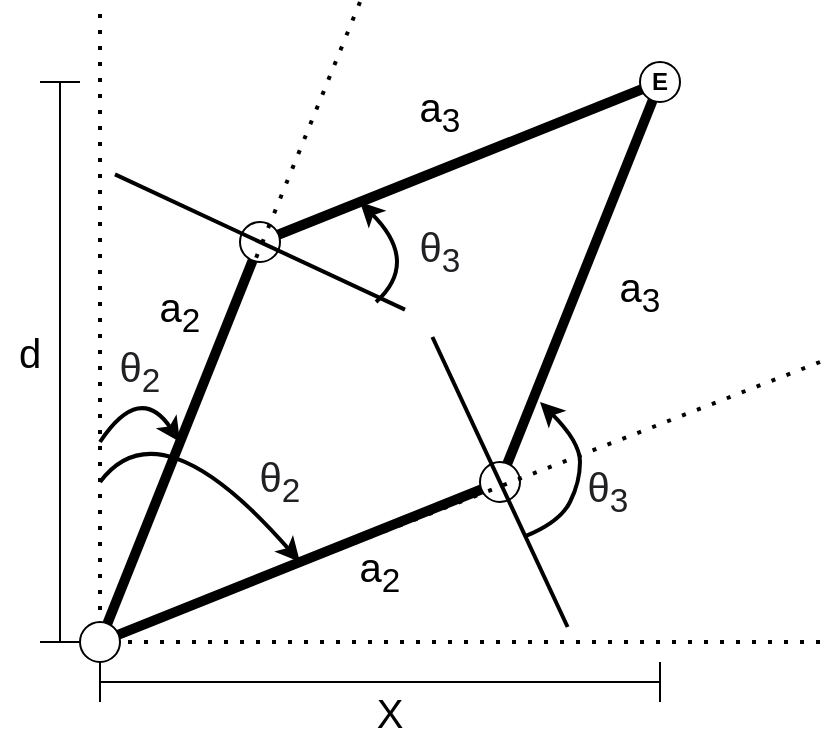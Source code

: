 <mxfile version="16.2.1" type="github">
  <diagram id="mYsQa7o6rloD11eUMH3y" name="Page-1">
    <mxGraphModel dx="1422" dy="762" grid="1" gridSize="10" guides="1" tooltips="1" connect="1" arrows="1" fold="1" page="1" pageScale="1" pageWidth="827" pageHeight="1169" math="0" shadow="0">
      <root>
        <mxCell id="0" />
        <mxCell id="1" parent="0" />
        <mxCell id="Yh3Dx7aPhnNl5TnsE3OP-1" value="" style="endArrow=none;html=1;rounded=0;strokeWidth=5;startArrow=none;" edge="1" parent="1" source="Yh3Dx7aPhnNl5TnsE3OP-7">
          <mxGeometry width="50" height="50" relative="1" as="geometry">
            <mxPoint x="160" y="440" as="sourcePoint" />
            <mxPoint x="240" y="240" as="targetPoint" />
          </mxGeometry>
        </mxCell>
        <mxCell id="Yh3Dx7aPhnNl5TnsE3OP-2" value="" style="endArrow=none;html=1;rounded=0;strokeWidth=5;startArrow=none;" edge="1" parent="1">
          <mxGeometry width="50" height="50" relative="1" as="geometry">
            <mxPoint x="169.285" y="436.286" as="sourcePoint" />
            <mxPoint x="360" y="360" as="targetPoint" />
          </mxGeometry>
        </mxCell>
        <mxCell id="Yh3Dx7aPhnNl5TnsE3OP-3" value="" style="endArrow=none;html=1;rounded=0;strokeWidth=5;" edge="1" parent="1">
          <mxGeometry width="50" height="50" relative="1" as="geometry">
            <mxPoint x="240" y="240" as="sourcePoint" />
            <mxPoint x="440" y="160" as="targetPoint" />
          </mxGeometry>
        </mxCell>
        <mxCell id="Yh3Dx7aPhnNl5TnsE3OP-4" value="" style="endArrow=none;html=1;rounded=0;strokeWidth=5;startArrow=none;" edge="1" parent="1" source="Yh3Dx7aPhnNl5TnsE3OP-11">
          <mxGeometry width="50" height="50" relative="1" as="geometry">
            <mxPoint x="360" y="360" as="sourcePoint" />
            <mxPoint x="440" y="160" as="targetPoint" />
          </mxGeometry>
        </mxCell>
        <mxCell id="Yh3Dx7aPhnNl5TnsE3OP-6" value="" style="endArrow=none;html=1;rounded=0;strokeWidth=5;" edge="1" parent="1">
          <mxGeometry width="50" height="50" relative="1" as="geometry">
            <mxPoint x="160" y="440" as="sourcePoint" />
            <mxPoint x="160" y="440" as="targetPoint" />
          </mxGeometry>
        </mxCell>
        <mxCell id="Yh3Dx7aPhnNl5TnsE3OP-7" value="" style="ellipse;whiteSpace=wrap;html=1;aspect=fixed;" vertex="1" parent="1">
          <mxGeometry x="230" y="230" width="20" height="20" as="geometry" />
        </mxCell>
        <mxCell id="Yh3Dx7aPhnNl5TnsE3OP-8" value="" style="endArrow=none;html=1;rounded=0;strokeWidth=5;startArrow=none;" edge="1" parent="1" target="Yh3Dx7aPhnNl5TnsE3OP-7">
          <mxGeometry width="50" height="50" relative="1" as="geometry">
            <mxPoint x="163.714" y="430.715" as="sourcePoint" />
            <mxPoint x="240" y="240" as="targetPoint" />
          </mxGeometry>
        </mxCell>
        <mxCell id="Yh3Dx7aPhnNl5TnsE3OP-9" value="" style="ellipse;whiteSpace=wrap;html=1;aspect=fixed;" vertex="1" parent="1">
          <mxGeometry x="350" y="350" width="20" height="20" as="geometry" />
        </mxCell>
        <mxCell id="Yh3Dx7aPhnNl5TnsE3OP-10" value="" style="endArrow=none;html=1;rounded=0;strokeWidth=5;" edge="1" parent="1" target="Yh3Dx7aPhnNl5TnsE3OP-9">
          <mxGeometry width="50" height="50" relative="1" as="geometry">
            <mxPoint x="360" y="360" as="sourcePoint" />
            <mxPoint x="440" y="160" as="targetPoint" />
          </mxGeometry>
        </mxCell>
        <mxCell id="Yh3Dx7aPhnNl5TnsE3OP-11" value="&lt;b&gt;E&lt;/b&gt;" style="ellipse;whiteSpace=wrap;html=1;aspect=fixed;" vertex="1" parent="1">
          <mxGeometry x="430" y="150" width="20" height="20" as="geometry" />
        </mxCell>
        <mxCell id="Yh3Dx7aPhnNl5TnsE3OP-14" value="" style="endArrow=none;html=1;rounded=0;strokeWidth=5;startArrow=none;" edge="1" parent="1" source="Yh3Dx7aPhnNl5TnsE3OP-9" target="Yh3Dx7aPhnNl5TnsE3OP-11">
          <mxGeometry width="50" height="50" relative="1" as="geometry">
            <mxPoint x="363.714" y="350.715" as="sourcePoint" />
            <mxPoint x="440" y="160" as="targetPoint" />
          </mxGeometry>
        </mxCell>
        <mxCell id="Yh3Dx7aPhnNl5TnsE3OP-15" value="" style="endArrow=none;html=1;rounded=0;strokeWidth=5;" edge="1" parent="1">
          <mxGeometry width="50" height="50" relative="1" as="geometry">
            <mxPoint x="160" y="440" as="sourcePoint" />
            <mxPoint x="160" y="440" as="targetPoint" />
          </mxGeometry>
        </mxCell>
        <mxCell id="Yh3Dx7aPhnNl5TnsE3OP-16" value="" style="endArrow=none;dashed=1;html=1;dashPattern=1 3;strokeWidth=2;rounded=0;" edge="1" parent="1">
          <mxGeometry width="50" height="50" relative="1" as="geometry">
            <mxPoint x="160" y="440" as="sourcePoint" />
            <mxPoint x="160" y="120" as="targetPoint" />
          </mxGeometry>
        </mxCell>
        <mxCell id="Yh3Dx7aPhnNl5TnsE3OP-17" value="" style="endArrow=none;dashed=1;html=1;dashPattern=1 3;strokeWidth=2;rounded=0;startArrow=none;" edge="1" parent="1" source="Yh3Dx7aPhnNl5TnsE3OP-37">
          <mxGeometry width="50" height="50" relative="1" as="geometry">
            <mxPoint x="520" y="440" as="sourcePoint" />
            <mxPoint x="160" y="440" as="targetPoint" />
          </mxGeometry>
        </mxCell>
        <mxCell id="Yh3Dx7aPhnNl5TnsE3OP-18" value="" style="endArrow=none;dashed=1;html=1;dashPattern=1 3;strokeWidth=2;rounded=0;" edge="1" parent="1">
          <mxGeometry width="50" height="50" relative="1" as="geometry">
            <mxPoint x="520" y="300" as="sourcePoint" />
            <mxPoint x="160" y="440" as="targetPoint" />
          </mxGeometry>
        </mxCell>
        <mxCell id="Yh3Dx7aPhnNl5TnsE3OP-19" value="" style="endArrow=none;dashed=1;html=1;dashPattern=1 3;strokeWidth=2;rounded=0;" edge="1" parent="1">
          <mxGeometry width="50" height="50" relative="1" as="geometry">
            <mxPoint x="290" y="120" as="sourcePoint" />
            <mxPoint x="160" y="440" as="targetPoint" />
          </mxGeometry>
        </mxCell>
        <mxCell id="Yh3Dx7aPhnNl5TnsE3OP-20" value="" style="curved=1;endArrow=classic;html=1;rounded=0;strokeWidth=2;" edge="1" parent="1">
          <mxGeometry width="50" height="50" relative="1" as="geometry">
            <mxPoint x="160" y="340" as="sourcePoint" />
            <mxPoint x="200" y="340" as="targetPoint" />
            <Array as="points">
              <mxPoint x="180" y="310" />
            </Array>
          </mxGeometry>
        </mxCell>
        <mxCell id="Yh3Dx7aPhnNl5TnsE3OP-21" value="&lt;span style=&quot;color: rgb(32 , 33 , 36) ; font-family: &amp;#34;arial&amp;#34; , sans-serif ; text-align: left ; background-color: rgb(255 , 255 , 255)&quot;&gt;&lt;font style=&quot;font-size: 20px&quot;&gt;θ&lt;sub&gt;2&lt;/sub&gt;&lt;/font&gt;&lt;/span&gt;" style="text;html=1;strokeColor=none;fillColor=none;align=center;verticalAlign=middle;whiteSpace=wrap;rounded=0;" vertex="1" parent="1">
          <mxGeometry x="150" y="290" width="60" height="30" as="geometry" />
        </mxCell>
        <mxCell id="Yh3Dx7aPhnNl5TnsE3OP-22" value="" style="curved=1;endArrow=classic;html=1;rounded=0;strokeWidth=2;" edge="1" parent="1">
          <mxGeometry width="50" height="50" relative="1" as="geometry">
            <mxPoint x="160" y="360" as="sourcePoint" />
            <mxPoint x="260" y="400" as="targetPoint" />
            <Array as="points">
              <mxPoint x="190" y="320" />
            </Array>
          </mxGeometry>
        </mxCell>
        <mxCell id="Yh3Dx7aPhnNl5TnsE3OP-24" value="" style="shape=crossbar;whiteSpace=wrap;html=1;rounded=1;direction=south;fontSize=20;rotation=-90;" vertex="1" parent="1">
          <mxGeometry x="290" y="320" width="20" height="280" as="geometry" />
        </mxCell>
        <mxCell id="Yh3Dx7aPhnNl5TnsE3OP-25" value="" style="shape=crossbar;whiteSpace=wrap;html=1;rounded=1;direction=south;fontSize=20;" vertex="1" parent="1">
          <mxGeometry x="130" y="160" width="20" height="280" as="geometry" />
        </mxCell>
        <mxCell id="Yh3Dx7aPhnNl5TnsE3OP-28" value="" style="line;strokeWidth=2;html=1;fontSize=20;rotation=25;" vertex="1" parent="1">
          <mxGeometry x="160" y="235" width="160" height="10" as="geometry" />
        </mxCell>
        <mxCell id="Yh3Dx7aPhnNl5TnsE3OP-29" value="" style="line;strokeWidth=2;html=1;fontSize=20;rotation=65;" vertex="1" parent="1">
          <mxGeometry x="280" y="355" width="160" height="10" as="geometry" />
        </mxCell>
        <mxCell id="Yh3Dx7aPhnNl5TnsE3OP-32" value="" style="curved=1;endArrow=classic;html=1;rounded=0;fontSize=20;strokeWidth=2;exitX=0.687;exitY=0.463;exitDx=0;exitDy=0;exitPerimeter=0;" edge="1" parent="1" source="Yh3Dx7aPhnNl5TnsE3OP-29">
          <mxGeometry width="50" height="50" relative="1" as="geometry">
            <mxPoint x="390" y="410" as="sourcePoint" />
            <mxPoint x="380" y="320" as="targetPoint" />
            <Array as="points">
              <mxPoint x="390" y="380" />
              <mxPoint x="400" y="360" />
              <mxPoint x="400" y="340" />
            </Array>
          </mxGeometry>
        </mxCell>
        <mxCell id="Yh3Dx7aPhnNl5TnsE3OP-34" value="" style="curved=1;endArrow=classic;html=1;rounded=0;fontSize=20;strokeWidth=2;exitX=0.908;exitY=0.768;exitDx=0;exitDy=0;exitPerimeter=0;" edge="1" parent="1" source="Yh3Dx7aPhnNl5TnsE3OP-28">
          <mxGeometry width="50" height="50" relative="1" as="geometry">
            <mxPoint x="290" y="260" as="sourcePoint" />
            <mxPoint x="290" y="220" as="targetPoint" />
            <Array as="points">
              <mxPoint x="320" y="250" />
            </Array>
          </mxGeometry>
        </mxCell>
        <mxCell id="Yh3Dx7aPhnNl5TnsE3OP-36" value="&lt;span style=&quot;color: rgb(32 , 33 , 36) ; font-family: &amp;#34;arial&amp;#34; , sans-serif ; text-align: left ; background-color: rgb(255 , 255 , 255)&quot;&gt;&lt;font style=&quot;font-size: 20px&quot;&gt;θ&lt;sub&gt;2&lt;/sub&gt;&lt;/font&gt;&lt;/span&gt;" style="text;html=1;strokeColor=none;fillColor=none;align=center;verticalAlign=middle;whiteSpace=wrap;rounded=0;" vertex="1" parent="1">
          <mxGeometry x="220" y="345" width="60" height="30" as="geometry" />
        </mxCell>
        <mxCell id="Yh3Dx7aPhnNl5TnsE3OP-37" value="" style="ellipse;whiteSpace=wrap;html=1;aspect=fixed;fontSize=20;" vertex="1" parent="1">
          <mxGeometry x="150" y="430" width="20" height="20" as="geometry" />
        </mxCell>
        <mxCell id="Yh3Dx7aPhnNl5TnsE3OP-38" value="" style="endArrow=none;dashed=1;html=1;dashPattern=1 3;strokeWidth=2;rounded=0;" edge="1" parent="1" target="Yh3Dx7aPhnNl5TnsE3OP-37">
          <mxGeometry width="50" height="50" relative="1" as="geometry">
            <mxPoint x="520" y="440" as="sourcePoint" />
            <mxPoint x="160" y="440" as="targetPoint" />
          </mxGeometry>
        </mxCell>
        <mxCell id="Yh3Dx7aPhnNl5TnsE3OP-39" value="a&lt;sub&gt;2&lt;/sub&gt;" style="text;html=1;strokeColor=none;fillColor=none;align=center;verticalAlign=middle;whiteSpace=wrap;rounded=0;fontSize=20;" vertex="1" parent="1">
          <mxGeometry x="170" y="260" width="60" height="30" as="geometry" />
        </mxCell>
        <mxCell id="Yh3Dx7aPhnNl5TnsE3OP-40" value="a&lt;sub&gt;2&lt;/sub&gt;" style="text;html=1;strokeColor=none;fillColor=none;align=center;verticalAlign=middle;whiteSpace=wrap;rounded=0;fontSize=20;" vertex="1" parent="1">
          <mxGeometry x="270" y="390" width="60" height="30" as="geometry" />
        </mxCell>
        <mxCell id="Yh3Dx7aPhnNl5TnsE3OP-41" value="a&lt;sub&gt;3&lt;/sub&gt;" style="text;html=1;strokeColor=none;fillColor=none;align=center;verticalAlign=middle;whiteSpace=wrap;rounded=0;fontSize=20;" vertex="1" parent="1">
          <mxGeometry x="300" y="160" width="60" height="30" as="geometry" />
        </mxCell>
        <mxCell id="Yh3Dx7aPhnNl5TnsE3OP-42" value="a&lt;sub&gt;3&lt;/sub&gt;" style="text;html=1;strokeColor=none;fillColor=none;align=center;verticalAlign=middle;whiteSpace=wrap;rounded=0;fontSize=20;" vertex="1" parent="1">
          <mxGeometry x="400" y="250" width="60" height="30" as="geometry" />
        </mxCell>
        <mxCell id="Yh3Dx7aPhnNl5TnsE3OP-43" value="d" style="text;html=1;strokeColor=none;fillColor=none;align=center;verticalAlign=middle;whiteSpace=wrap;rounded=0;fontSize=20;" vertex="1" parent="1">
          <mxGeometry x="110" y="280" width="30" height="30" as="geometry" />
        </mxCell>
        <mxCell id="Yh3Dx7aPhnNl5TnsE3OP-44" value="X" style="text;html=1;strokeColor=none;fillColor=none;align=center;verticalAlign=middle;whiteSpace=wrap;rounded=0;fontSize=20;" vertex="1" parent="1">
          <mxGeometry x="290" y="460" width="30" height="30" as="geometry" />
        </mxCell>
        <mxCell id="Yh3Dx7aPhnNl5TnsE3OP-47" value="&lt;span style=&quot;color: rgb(32 , 33 , 36) ; font-family: &amp;#34;arial&amp;#34; , sans-serif ; text-align: left ; background-color: rgb(255 , 255 , 255)&quot;&gt;θ&lt;sub&gt;3&lt;/sub&gt;&lt;/span&gt;" style="text;html=1;strokeColor=none;fillColor=none;align=center;verticalAlign=middle;whiteSpace=wrap;rounded=0;fontSize=20;" vertex="1" parent="1">
          <mxGeometry x="315" y="230" width="30" height="30" as="geometry" />
        </mxCell>
        <mxCell id="Yh3Dx7aPhnNl5TnsE3OP-48" value="&lt;span style=&quot;color: rgb(32 , 33 , 36) ; font-family: &amp;#34;arial&amp;#34; , sans-serif ; text-align: left ; background-color: rgb(255 , 255 , 255)&quot;&gt;θ&lt;sub&gt;3&lt;/sub&gt;&lt;/span&gt;" style="text;html=1;strokeColor=none;fillColor=none;align=center;verticalAlign=middle;whiteSpace=wrap;rounded=0;fontSize=20;" vertex="1" parent="1">
          <mxGeometry x="399" y="350" width="30" height="30" as="geometry" />
        </mxCell>
      </root>
    </mxGraphModel>
  </diagram>
</mxfile>

